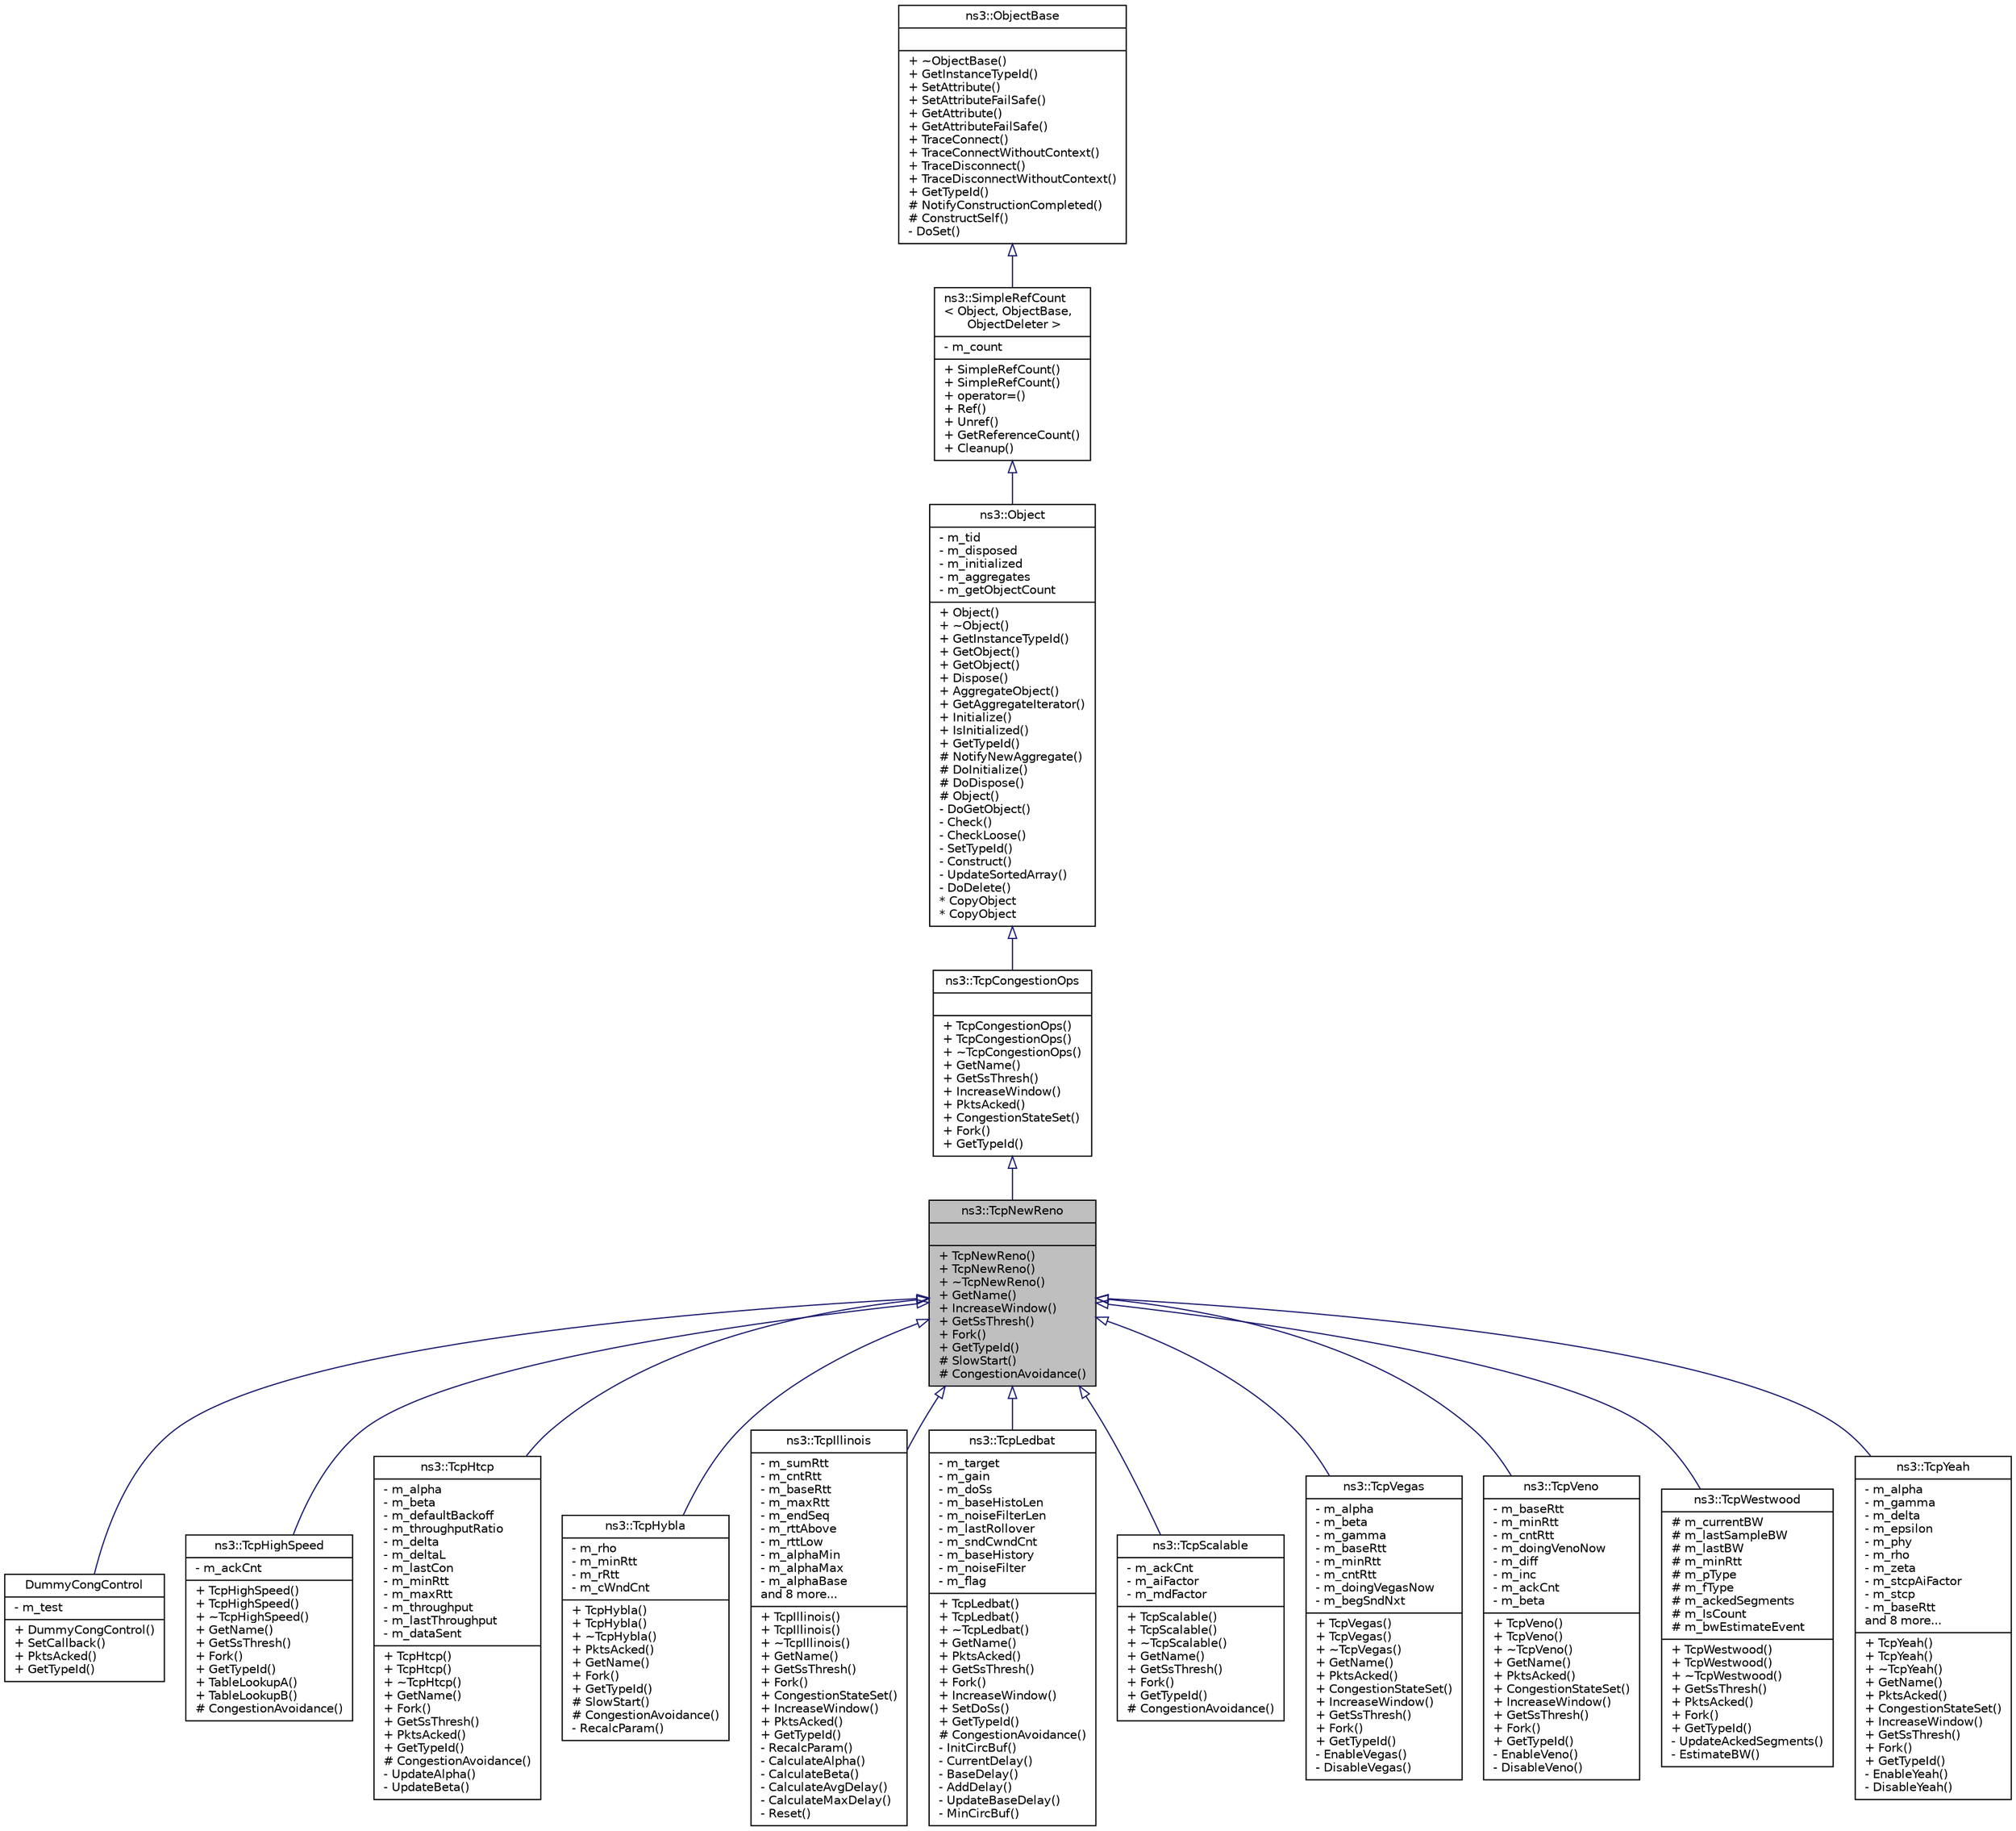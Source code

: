 digraph "ns3::TcpNewReno"
{
  edge [fontname="Helvetica",fontsize="10",labelfontname="Helvetica",labelfontsize="10"];
  node [fontname="Helvetica",fontsize="10",shape=record];
  Node1 [label="{ns3::TcpNewReno\n||+ TcpNewReno()\l+ TcpNewReno()\l+ ~TcpNewReno()\l+ GetName()\l+ IncreaseWindow()\l+ GetSsThresh()\l+ Fork()\l+ GetTypeId()\l# SlowStart()\l# CongestionAvoidance()\l}",height=0.2,width=0.4,color="black", fillcolor="grey75", style="filled", fontcolor="black"];
  Node2 -> Node1 [dir="back",color="midnightblue",fontsize="10",style="solid",arrowtail="onormal"];
  Node2 [label="{ns3::TcpCongestionOps\n||+ TcpCongestionOps()\l+ TcpCongestionOps()\l+ ~TcpCongestionOps()\l+ GetName()\l+ GetSsThresh()\l+ IncreaseWindow()\l+ PktsAcked()\l+ CongestionStateSet()\l+ Fork()\l+ GetTypeId()\l}",height=0.2,width=0.4,color="black", fillcolor="white", style="filled",URL="$dd/d08/classns3_1_1TcpCongestionOps.html",tooltip="Congestion control abstract class. "];
  Node3 -> Node2 [dir="back",color="midnightblue",fontsize="10",style="solid",arrowtail="onormal"];
  Node3 [label="{ns3::Object\n|- m_tid\l- m_disposed\l- m_initialized\l- m_aggregates\l- m_getObjectCount\l|+ Object()\l+ ~Object()\l+ GetInstanceTypeId()\l+ GetObject()\l+ GetObject()\l+ Dispose()\l+ AggregateObject()\l+ GetAggregateIterator()\l+ Initialize()\l+ IsInitialized()\l+ GetTypeId()\l# NotifyNewAggregate()\l# DoInitialize()\l# DoDispose()\l# Object()\l- DoGetObject()\l- Check()\l- CheckLoose()\l- SetTypeId()\l- Construct()\l- UpdateSortedArray()\l- DoDelete()\l* CopyObject\l* CopyObject\l}",height=0.2,width=0.4,color="black", fillcolor="white", style="filled",URL="$d9/d77/classns3_1_1Object.html",tooltip="A base class which provides memory management and object aggregation. "];
  Node4 -> Node3 [dir="back",color="midnightblue",fontsize="10",style="solid",arrowtail="onormal"];
  Node4 [label="{ns3::SimpleRefCount\l\< Object, ObjectBase,\l ObjectDeleter \>\n|- m_count\l|+ SimpleRefCount()\l+ SimpleRefCount()\l+ operator=()\l+ Ref()\l+ Unref()\l+ GetReferenceCount()\l+ Cleanup()\l}",height=0.2,width=0.4,color="black", fillcolor="white", style="filled",URL="$da/da1/classns3_1_1SimpleRefCount.html"];
  Node5 -> Node4 [dir="back",color="midnightblue",fontsize="10",style="solid",arrowtail="onormal"];
  Node5 [label="{ns3::ObjectBase\n||+ ~ObjectBase()\l+ GetInstanceTypeId()\l+ SetAttribute()\l+ SetAttributeFailSafe()\l+ GetAttribute()\l+ GetAttributeFailSafe()\l+ TraceConnect()\l+ TraceConnectWithoutContext()\l+ TraceDisconnect()\l+ TraceDisconnectWithoutContext()\l+ GetTypeId()\l# NotifyConstructionCompleted()\l# ConstructSelf()\l- DoSet()\l}",height=0.2,width=0.4,color="black", fillcolor="white", style="filled",URL="$d2/dac/classns3_1_1ObjectBase.html",tooltip="Anchor the ns-3 type and attribute system. "];
  Node1 -> Node6 [dir="back",color="midnightblue",fontsize="10",style="solid",arrowtail="onormal"];
  Node6 [label="{DummyCongControl\n|- m_test\l|+ DummyCongControl()\l+ SetCallback()\l+ PktsAcked()\l+ GetTypeId()\l}",height=0.2,width=0.4,color="black", fillcolor="white", style="filled",URL="$d5/d47/classDummyCongControl.html",tooltip="Behaves as NewReno, except that each time PktsAcked is called, a notification is sent to TcpPktsAcked..."];
  Node1 -> Node7 [dir="back",color="midnightblue",fontsize="10",style="solid",arrowtail="onormal"];
  Node7 [label="{ns3::TcpHighSpeed\n|- m_ackCnt\l|+ TcpHighSpeed()\l+ TcpHighSpeed()\l+ ~TcpHighSpeed()\l+ GetName()\l+ GetSsThresh()\l+ Fork()\l+ GetTypeId()\l+ TableLookupA()\l+ TableLookupB()\l# CongestionAvoidance()\l}",height=0.2,width=0.4,color="black", fillcolor="white", style="filled",URL="$d8/d6f/classns3_1_1TcpHighSpeed.html",tooltip="An implementation of TCP HighSpeed. "];
  Node1 -> Node8 [dir="back",color="midnightblue",fontsize="10",style="solid",arrowtail="onormal"];
  Node8 [label="{ns3::TcpHtcp\n|- m_alpha\l- m_beta\l- m_defaultBackoff\l- m_throughputRatio\l- m_delta\l- m_deltaL\l- m_lastCon\l- m_minRtt\l- m_maxRtt\l- m_throughput\l- m_lastThroughput\l- m_dataSent\l|+ TcpHtcp()\l+ TcpHtcp()\l+ ~TcpHtcp()\l+ GetName()\l+ Fork()\l+ GetSsThresh()\l+ PktsAcked()\l+ GetTypeId()\l# CongestionAvoidance()\l- UpdateAlpha()\l- UpdateBeta()\l}",height=0.2,width=0.4,color="black", fillcolor="white", style="filled",URL="$d0/d2c/classns3_1_1TcpHtcp.html",tooltip="An implementation of the H-TCP variant of TCP. "];
  Node1 -> Node9 [dir="back",color="midnightblue",fontsize="10",style="solid",arrowtail="onormal"];
  Node9 [label="{ns3::TcpHybla\n|- m_rho\l- m_minRtt\l- m_rRtt\l- m_cWndCnt\l|+ TcpHybla()\l+ TcpHybla()\l+ ~TcpHybla()\l+ PktsAcked()\l+ GetName()\l+ Fork()\l+ GetTypeId()\l# SlowStart()\l# CongestionAvoidance()\l- RecalcParam()\l}",height=0.2,width=0.4,color="black", fillcolor="white", style="filled",URL="$d6/def/classns3_1_1TcpHybla.html",tooltip="Implementation of the TCP Hybla algorithm. "];
  Node1 -> Node10 [dir="back",color="midnightblue",fontsize="10",style="solid",arrowtail="onormal"];
  Node10 [label="{ns3::TcpIllinois\n|- m_sumRtt\l- m_cntRtt\l- m_baseRtt\l- m_maxRtt\l- m_endSeq\l- m_rttAbove\l- m_rttLow\l- m_alphaMin\l- m_alphaMax\l- m_alphaBase\land 8 more...\l|+ TcpIllinois()\l+ TcpIllinois()\l+ ~TcpIllinois()\l+ GetName()\l+ GetSsThresh()\l+ Fork()\l+ CongestionStateSet()\l+ IncreaseWindow()\l+ PktsAcked()\l+ GetTypeId()\l- RecalcParam()\l- CalculateAlpha()\l- CalculateBeta()\l- CalculateAvgDelay()\l- CalculateMaxDelay()\l- Reset()\l}",height=0.2,width=0.4,color="black", fillcolor="white", style="filled",URL="$dc/dd1/classns3_1_1TcpIllinois.html",tooltip="An implementation of TCP Illinois algorithm. "];
  Node1 -> Node11 [dir="back",color="midnightblue",fontsize="10",style="solid",arrowtail="onormal"];
  Node11 [label="{ns3::TcpLedbat\n|- m_target\l- m_gain\l- m_doSs\l- m_baseHistoLen\l- m_noiseFilterLen\l- m_lastRollover\l- m_sndCwndCnt\l- m_baseHistory\l- m_noiseFilter\l- m_flag\l|+ TcpLedbat()\l+ TcpLedbat()\l+ ~TcpLedbat()\l+ GetName()\l+ PktsAcked()\l+ GetSsThresh()\l+ Fork()\l+ IncreaseWindow()\l+ SetDoSs()\l+ GetTypeId()\l# CongestionAvoidance()\l- InitCircBuf()\l- CurrentDelay()\l- BaseDelay()\l- AddDelay()\l- UpdateBaseDelay()\l- MinCircBuf()\l}",height=0.2,width=0.4,color="black", fillcolor="white", style="filled",URL="$dc/d18/classns3_1_1TcpLedbat.html",tooltip="An implementation of LEDBAT. "];
  Node1 -> Node12 [dir="back",color="midnightblue",fontsize="10",style="solid",arrowtail="onormal"];
  Node12 [label="{ns3::TcpScalable\n|- m_ackCnt\l- m_aiFactor\l- m_mdFactor\l|+ TcpScalable()\l+ TcpScalable()\l+ ~TcpScalable()\l+ GetName()\l+ GetSsThresh()\l+ Fork()\l+ GetTypeId()\l# CongestionAvoidance()\l}",height=0.2,width=0.4,color="black", fillcolor="white", style="filled",URL="$d1/d8f/classns3_1_1TcpScalable.html",tooltip="An implementation of TCP Scalable. "];
  Node1 -> Node13 [dir="back",color="midnightblue",fontsize="10",style="solid",arrowtail="onormal"];
  Node13 [label="{ns3::TcpVegas\n|- m_alpha\l- m_beta\l- m_gamma\l- m_baseRtt\l- m_minRtt\l- m_cntRtt\l- m_doingVegasNow\l- m_begSndNxt\l|+ TcpVegas()\l+ TcpVegas()\l+ ~TcpVegas()\l+ GetName()\l+ PktsAcked()\l+ CongestionStateSet()\l+ IncreaseWindow()\l+ GetSsThresh()\l+ Fork()\l+ GetTypeId()\l- EnableVegas()\l- DisableVegas()\l}",height=0.2,width=0.4,color="black", fillcolor="white", style="filled",URL="$da/d38/classns3_1_1TcpVegas.html",tooltip="An implementation of TCP Vegas. "];
  Node1 -> Node14 [dir="back",color="midnightblue",fontsize="10",style="solid",arrowtail="onormal"];
  Node14 [label="{ns3::TcpVeno\n|- m_baseRtt\l- m_minRtt\l- m_cntRtt\l- m_doingVenoNow\l- m_diff\l- m_inc\l- m_ackCnt\l- m_beta\l|+ TcpVeno()\l+ TcpVeno()\l+ ~TcpVeno()\l+ GetName()\l+ PktsAcked()\l+ CongestionStateSet()\l+ IncreaseWindow()\l+ GetSsThresh()\l+ Fork()\l+ GetTypeId()\l- EnableVeno()\l- DisableVeno()\l}",height=0.2,width=0.4,color="black", fillcolor="white", style="filled",URL="$df/d4d/classns3_1_1TcpVeno.html",tooltip="An implementation of TCP Veno. "];
  Node1 -> Node15 [dir="back",color="midnightblue",fontsize="10",style="solid",arrowtail="onormal"];
  Node15 [label="{ns3::TcpWestwood\n|# m_currentBW\l# m_lastSampleBW\l# m_lastBW\l# m_minRtt\l# m_pType\l# m_fType\l# m_ackedSegments\l# m_IsCount\l# m_bwEstimateEvent\l|+ TcpWestwood()\l+ TcpWestwood()\l+ ~TcpWestwood()\l+ GetSsThresh()\l+ PktsAcked()\l+ Fork()\l+ GetTypeId()\l- UpdateAckedSegments()\l- EstimateBW()\l}",height=0.2,width=0.4,color="black", fillcolor="white", style="filled",URL="$de/d56/classns3_1_1TcpWestwood.html",tooltip="An implementation of TCP Westwood and Westwood+. "];
  Node1 -> Node16 [dir="back",color="midnightblue",fontsize="10",style="solid",arrowtail="onormal"];
  Node16 [label="{ns3::TcpYeah\n|- m_alpha\l- m_gamma\l- m_delta\l- m_epsilon\l- m_phy\l- m_rho\l- m_zeta\l- m_stcpAiFactor\l- m_stcp\l- m_baseRtt\land 8 more...\l|+ TcpYeah()\l+ TcpYeah()\l+ ~TcpYeah()\l+ GetName()\l+ PktsAcked()\l+ CongestionStateSet()\l+ IncreaseWindow()\l+ GetSsThresh()\l+ Fork()\l+ GetTypeId()\l- EnableYeah()\l- DisableYeah()\l}",height=0.2,width=0.4,color="black", fillcolor="white", style="filled",URL="$d5/d18/classns3_1_1TcpYeah.html",tooltip="An implementation of TCP YeAH. "];
}
